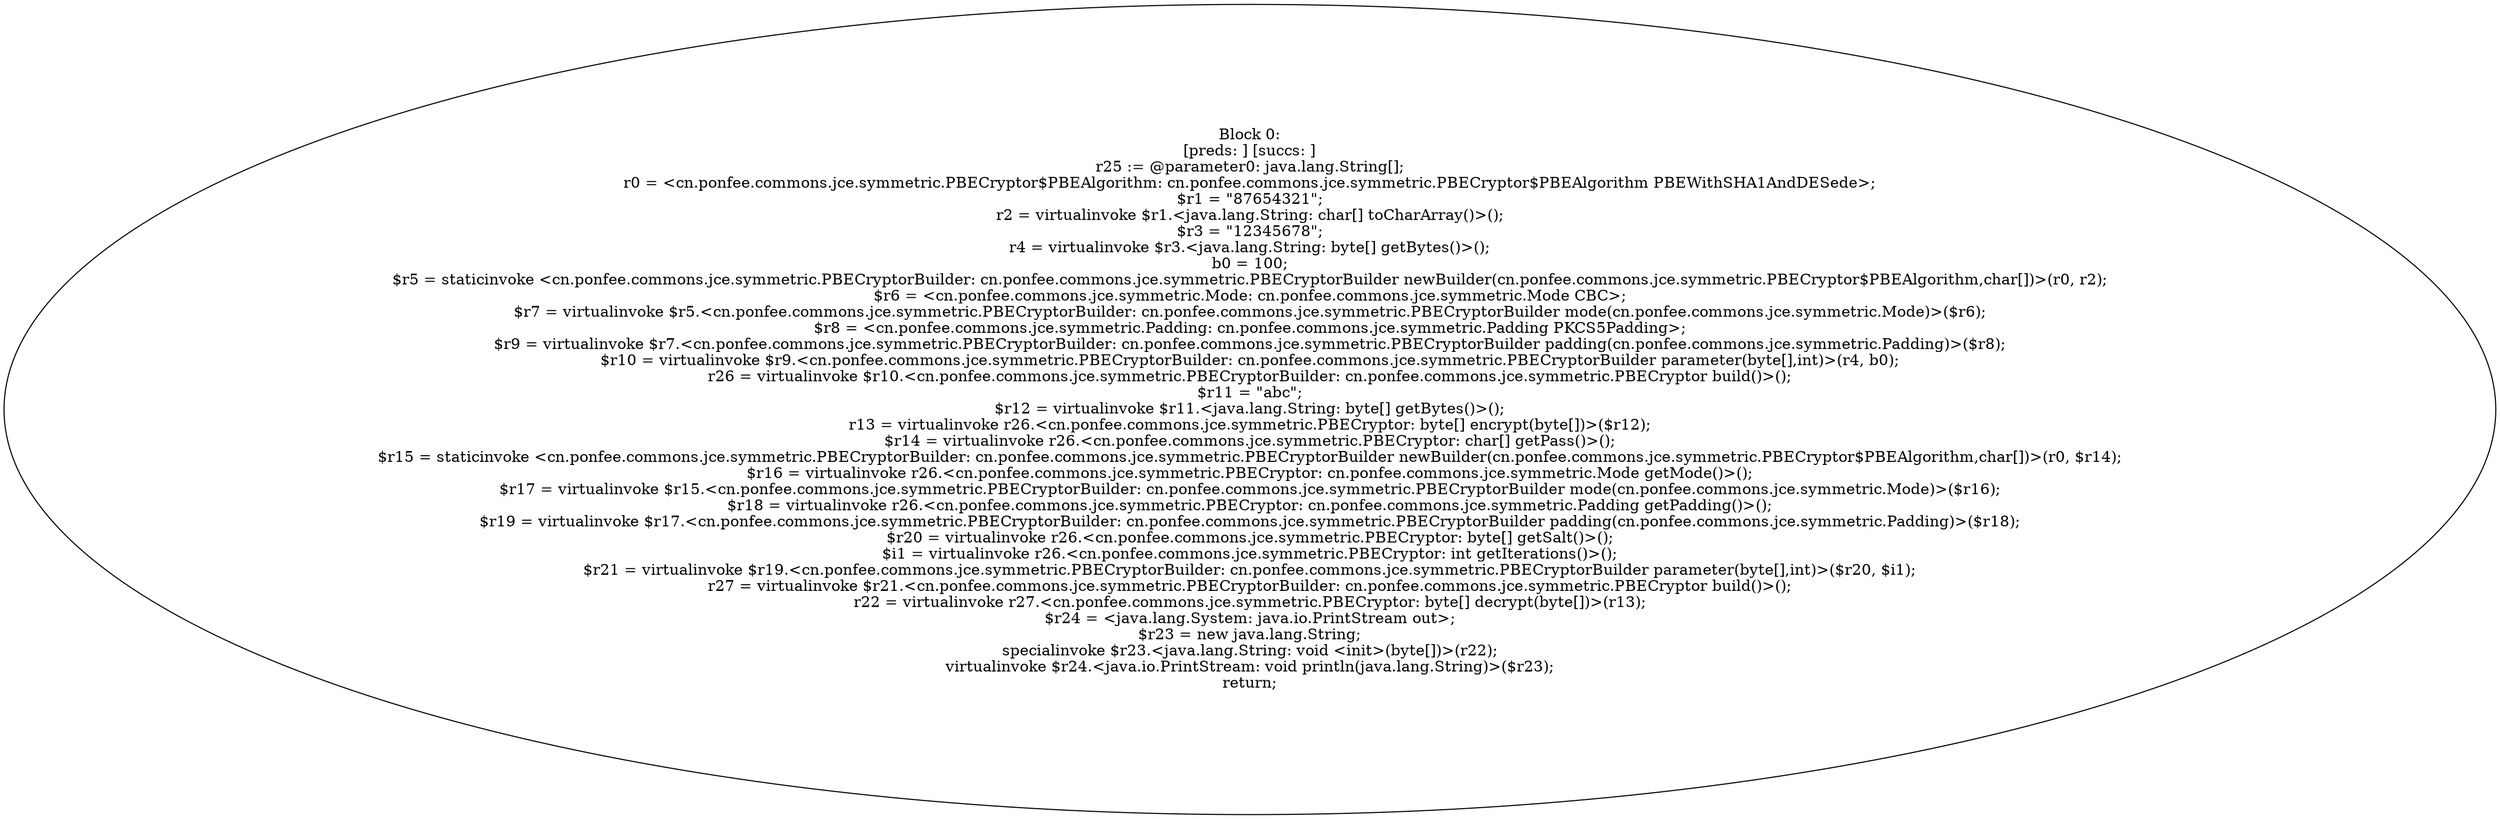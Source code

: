 digraph "unitGraph" {
    "Block 0:
[preds: ] [succs: ]
r25 := @parameter0: java.lang.String[];
r0 = <cn.ponfee.commons.jce.symmetric.PBECryptor$PBEAlgorithm: cn.ponfee.commons.jce.symmetric.PBECryptor$PBEAlgorithm PBEWithSHA1AndDESede>;
$r1 = \"87654321\";
r2 = virtualinvoke $r1.<java.lang.String: char[] toCharArray()>();
$r3 = \"12345678\";
r4 = virtualinvoke $r3.<java.lang.String: byte[] getBytes()>();
b0 = 100;
$r5 = staticinvoke <cn.ponfee.commons.jce.symmetric.PBECryptorBuilder: cn.ponfee.commons.jce.symmetric.PBECryptorBuilder newBuilder(cn.ponfee.commons.jce.symmetric.PBECryptor$PBEAlgorithm,char[])>(r0, r2);
$r6 = <cn.ponfee.commons.jce.symmetric.Mode: cn.ponfee.commons.jce.symmetric.Mode CBC>;
$r7 = virtualinvoke $r5.<cn.ponfee.commons.jce.symmetric.PBECryptorBuilder: cn.ponfee.commons.jce.symmetric.PBECryptorBuilder mode(cn.ponfee.commons.jce.symmetric.Mode)>($r6);
$r8 = <cn.ponfee.commons.jce.symmetric.Padding: cn.ponfee.commons.jce.symmetric.Padding PKCS5Padding>;
$r9 = virtualinvoke $r7.<cn.ponfee.commons.jce.symmetric.PBECryptorBuilder: cn.ponfee.commons.jce.symmetric.PBECryptorBuilder padding(cn.ponfee.commons.jce.symmetric.Padding)>($r8);
$r10 = virtualinvoke $r9.<cn.ponfee.commons.jce.symmetric.PBECryptorBuilder: cn.ponfee.commons.jce.symmetric.PBECryptorBuilder parameter(byte[],int)>(r4, b0);
r26 = virtualinvoke $r10.<cn.ponfee.commons.jce.symmetric.PBECryptorBuilder: cn.ponfee.commons.jce.symmetric.PBECryptor build()>();
$r11 = \"abc\";
$r12 = virtualinvoke $r11.<java.lang.String: byte[] getBytes()>();
r13 = virtualinvoke r26.<cn.ponfee.commons.jce.symmetric.PBECryptor: byte[] encrypt(byte[])>($r12);
$r14 = virtualinvoke r26.<cn.ponfee.commons.jce.symmetric.PBECryptor: char[] getPass()>();
$r15 = staticinvoke <cn.ponfee.commons.jce.symmetric.PBECryptorBuilder: cn.ponfee.commons.jce.symmetric.PBECryptorBuilder newBuilder(cn.ponfee.commons.jce.symmetric.PBECryptor$PBEAlgorithm,char[])>(r0, $r14);
$r16 = virtualinvoke r26.<cn.ponfee.commons.jce.symmetric.PBECryptor: cn.ponfee.commons.jce.symmetric.Mode getMode()>();
$r17 = virtualinvoke $r15.<cn.ponfee.commons.jce.symmetric.PBECryptorBuilder: cn.ponfee.commons.jce.symmetric.PBECryptorBuilder mode(cn.ponfee.commons.jce.symmetric.Mode)>($r16);
$r18 = virtualinvoke r26.<cn.ponfee.commons.jce.symmetric.PBECryptor: cn.ponfee.commons.jce.symmetric.Padding getPadding()>();
$r19 = virtualinvoke $r17.<cn.ponfee.commons.jce.symmetric.PBECryptorBuilder: cn.ponfee.commons.jce.symmetric.PBECryptorBuilder padding(cn.ponfee.commons.jce.symmetric.Padding)>($r18);
$r20 = virtualinvoke r26.<cn.ponfee.commons.jce.symmetric.PBECryptor: byte[] getSalt()>();
$i1 = virtualinvoke r26.<cn.ponfee.commons.jce.symmetric.PBECryptor: int getIterations()>();
$r21 = virtualinvoke $r19.<cn.ponfee.commons.jce.symmetric.PBECryptorBuilder: cn.ponfee.commons.jce.symmetric.PBECryptorBuilder parameter(byte[],int)>($r20, $i1);
r27 = virtualinvoke $r21.<cn.ponfee.commons.jce.symmetric.PBECryptorBuilder: cn.ponfee.commons.jce.symmetric.PBECryptor build()>();
r22 = virtualinvoke r27.<cn.ponfee.commons.jce.symmetric.PBECryptor: byte[] decrypt(byte[])>(r13);
$r24 = <java.lang.System: java.io.PrintStream out>;
$r23 = new java.lang.String;
specialinvoke $r23.<java.lang.String: void <init>(byte[])>(r22);
virtualinvoke $r24.<java.io.PrintStream: void println(java.lang.String)>($r23);
return;
"
}
